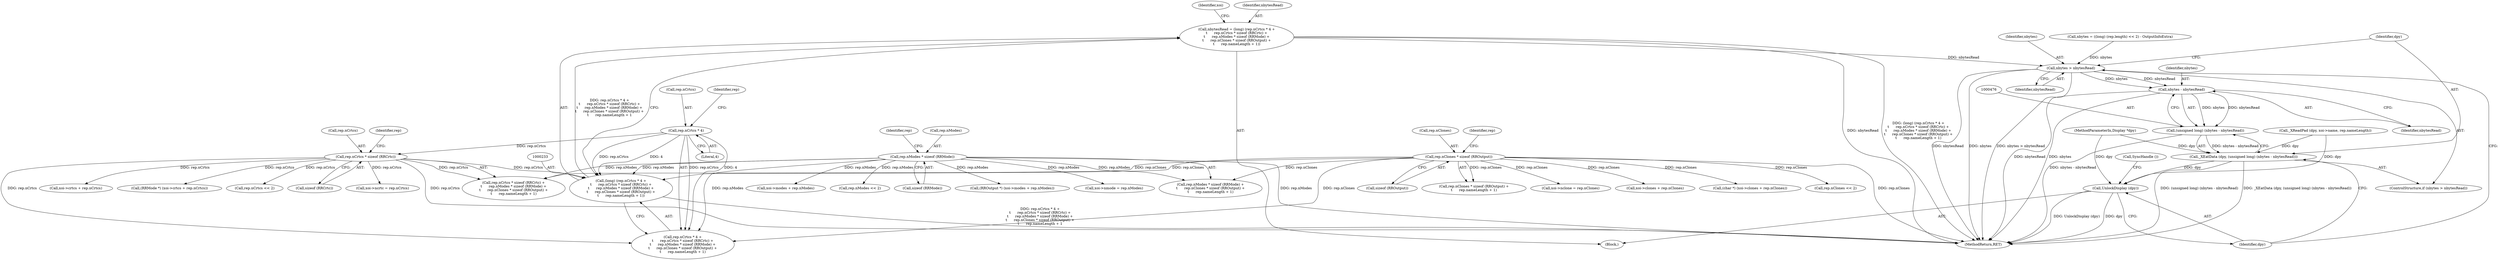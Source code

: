 digraph "0_libXrandr_a0df3e1c7728205e5c7650b2e6dce684139254a6_0@integer" {
"1000230" [label="(Call,nbytesRead = (long) (rep.nCrtcs * 4 +\n\t      rep.nCrtcs * sizeof (RRCrtc) +\n\t      rep.nModes * sizeof (RRMode) +\n\t      rep.nClones * sizeof (RROutput) +\n\t      rep.nameLength + 1))"];
"1000232" [label="(Call,(long) (rep.nCrtcs * 4 +\n\t      rep.nCrtcs * sizeof (RRCrtc) +\n\t      rep.nModes * sizeof (RRMode) +\n\t      rep.nClones * sizeof (RROutput) +\n\t      rep.nameLength + 1))"];
"1000235" [label="(Call,rep.nCrtcs * 4)"];
"1000241" [label="(Call,rep.nCrtcs * sizeof (RRCrtc))"];
"1000248" [label="(Call,rep.nModes * sizeof (RRMode))"];
"1000255" [label="(Call,rep.nClones * sizeof (RROutput))"];
"1000470" [label="(Call,nbytes > nbytesRead)"];
"1000477" [label="(Call,nbytes - nbytesRead)"];
"1000475" [label="(Call,(unsigned long) (nbytes - nbytesRead))"];
"1000473" [label="(Call,_XEatData (dpy, (unsigned long) (nbytes - nbytesRead)))"];
"1000480" [label="(Call,UnlockDisplay (dpy))"];
"1000481" [label="(Identifier,dpy)"];
"1000242" [label="(Call,rep.nCrtcs)"];
"1000387" [label="(Call,(RROutput *) (xoi->modes + rep.nModes))"];
"1000482" [label="(Call,SyncHandle ())"];
"1000250" [label="(Identifier,rep)"];
"1000243" [label="(Identifier,rep)"];
"1000349" [label="(Call,xoi->nmode = rep.nModes)"];
"1000445" [label="(Call,_XReadPad (dpy, xoi->name, rep.nameLength))"];
"1000247" [label="(Call,rep.nModes * sizeof (RRMode) +\n\t      rep.nClones * sizeof (RROutput) +\n\t      rep.nameLength + 1)"];
"1000475" [label="(Call,(unsigned long) (nbytes - nbytesRead))"];
"1000267" [label="(Identifier,xoi)"];
"1000473" [label="(Call,_XEatData (dpy, (unsigned long) (nbytes - nbytesRead)))"];
"1000257" [label="(Identifier,rep)"];
"1000232" [label="(Call,(long) (rep.nCrtcs * 4 +\n\t      rep.nCrtcs * sizeof (RRCrtc) +\n\t      rep.nModes * sizeof (RRMode) +\n\t      rep.nClones * sizeof (RROutput) +\n\t      rep.nameLength + 1))"];
"1000367" [label="(Call,(RRMode *) (xoi->crtcs + rep.nCrtcs))"];
"1000252" [label="(Call,sizeof (RRMode))"];
"1000256" [label="(Call,rep.nClones)"];
"1000478" [label="(Identifier,nbytes)"];
"1000416" [label="(Call,rep.nCrtcs << 2)"];
"1000249" [label="(Call,rep.nModes)"];
"1000487" [label="(MethodReturn,RET)"];
"1000104" [label="(MethodParameterIn,Display *dpy)"];
"1000248" [label="(Call,rep.nModes * sizeof (RRMode))"];
"1000471" [label="(Identifier,nbytes)"];
"1000474" [label="(Identifier,dpy)"];
"1000219" [label="(Call,nbytes = ((long) (rep.length) << 2) - OutputInfoExtra)"];
"1000480" [label="(Call,UnlockDisplay (dpy))"];
"1000479" [label="(Identifier,nbytesRead)"];
"1000477" [label="(Call,nbytes - nbytesRead)"];
"1000230" [label="(Call,nbytesRead = (long) (rep.nCrtcs * 4 +\n\t      rep.nCrtcs * sizeof (RRCrtc) +\n\t      rep.nModes * sizeof (RRMode) +\n\t      rep.nClones * sizeof (RROutput) +\n\t      rep.nameLength + 1))"];
"1000376" [label="(Call,xoi->nclone = rep.nClones)"];
"1000245" [label="(Call,sizeof (RRCrtc))"];
"1000402" [label="(Call,xoi->clones + rep.nClones)"];
"1000240" [label="(Call,rep.nCrtcs * sizeof (RRCrtc) +\n\t      rep.nModes * sizeof (RRMode) +\n\t      rep.nClones * sizeof (RROutput) +\n\t      rep.nameLength + 1)"];
"1000472" [label="(Identifier,nbytesRead)"];
"1000107" [label="(Block,)"];
"1000389" [label="(Call,xoi->modes + rep.nModes)"];
"1000255" [label="(Call,rep.nClones * sizeof (RROutput))"];
"1000470" [label="(Call,nbytes > nbytesRead)"];
"1000235" [label="(Call,rep.nCrtcs * 4)"];
"1000428" [label="(Call,rep.nModes << 2)"];
"1000241" [label="(Call,rep.nCrtcs * sizeof (RRCrtc))"];
"1000400" [label="(Call,(char *) (xoi->clones + rep.nClones))"];
"1000263" [label="(Identifier,rep)"];
"1000231" [label="(Identifier,nbytesRead)"];
"1000440" [label="(Call,rep.nClones << 2)"];
"1000333" [label="(Call,xoi->ncrtc = rep.nCrtcs)"];
"1000469" [label="(ControlStructure,if (nbytes > nbytesRead))"];
"1000234" [label="(Call,rep.nCrtcs * 4 +\n\t      rep.nCrtcs * sizeof (RRCrtc) +\n\t      rep.nModes * sizeof (RRMode) +\n\t      rep.nClones * sizeof (RROutput) +\n\t      rep.nameLength + 1)"];
"1000259" [label="(Call,sizeof (RROutput))"];
"1000236" [label="(Call,rep.nCrtcs)"];
"1000239" [label="(Literal,4)"];
"1000369" [label="(Call,xoi->crtcs + rep.nCrtcs)"];
"1000254" [label="(Call,rep.nClones * sizeof (RROutput) +\n\t      rep.nameLength + 1)"];
"1000230" -> "1000107"  [label="AST: "];
"1000230" -> "1000232"  [label="CFG: "];
"1000231" -> "1000230"  [label="AST: "];
"1000232" -> "1000230"  [label="AST: "];
"1000267" -> "1000230"  [label="CFG: "];
"1000230" -> "1000487"  [label="DDG: nbytesRead"];
"1000230" -> "1000487"  [label="DDG: (long) (rep.nCrtcs * 4 +\n\t      rep.nCrtcs * sizeof (RRCrtc) +\n\t      rep.nModes * sizeof (RRMode) +\n\t      rep.nClones * sizeof (RROutput) +\n\t      rep.nameLength + 1)"];
"1000232" -> "1000230"  [label="DDG: rep.nCrtcs * 4 +\n\t      rep.nCrtcs * sizeof (RRCrtc) +\n\t      rep.nModes * sizeof (RRMode) +\n\t      rep.nClones * sizeof (RROutput) +\n\t      rep.nameLength + 1"];
"1000230" -> "1000470"  [label="DDG: nbytesRead"];
"1000232" -> "1000234"  [label="CFG: "];
"1000233" -> "1000232"  [label="AST: "];
"1000234" -> "1000232"  [label="AST: "];
"1000232" -> "1000487"  [label="DDG: rep.nCrtcs * 4 +\n\t      rep.nCrtcs * sizeof (RRCrtc) +\n\t      rep.nModes * sizeof (RRMode) +\n\t      rep.nClones * sizeof (RROutput) +\n\t      rep.nameLength + 1"];
"1000235" -> "1000232"  [label="DDG: rep.nCrtcs"];
"1000235" -> "1000232"  [label="DDG: 4"];
"1000241" -> "1000232"  [label="DDG: rep.nCrtcs"];
"1000248" -> "1000232"  [label="DDG: rep.nModes"];
"1000255" -> "1000232"  [label="DDG: rep.nClones"];
"1000235" -> "1000234"  [label="AST: "];
"1000235" -> "1000239"  [label="CFG: "];
"1000236" -> "1000235"  [label="AST: "];
"1000239" -> "1000235"  [label="AST: "];
"1000243" -> "1000235"  [label="CFG: "];
"1000235" -> "1000234"  [label="DDG: rep.nCrtcs"];
"1000235" -> "1000234"  [label="DDG: 4"];
"1000235" -> "1000241"  [label="DDG: rep.nCrtcs"];
"1000241" -> "1000240"  [label="AST: "];
"1000241" -> "1000245"  [label="CFG: "];
"1000242" -> "1000241"  [label="AST: "];
"1000245" -> "1000241"  [label="AST: "];
"1000250" -> "1000241"  [label="CFG: "];
"1000241" -> "1000487"  [label="DDG: rep.nCrtcs"];
"1000241" -> "1000234"  [label="DDG: rep.nCrtcs"];
"1000241" -> "1000240"  [label="DDG: rep.nCrtcs"];
"1000241" -> "1000333"  [label="DDG: rep.nCrtcs"];
"1000241" -> "1000367"  [label="DDG: rep.nCrtcs"];
"1000241" -> "1000369"  [label="DDG: rep.nCrtcs"];
"1000241" -> "1000416"  [label="DDG: rep.nCrtcs"];
"1000248" -> "1000247"  [label="AST: "];
"1000248" -> "1000252"  [label="CFG: "];
"1000249" -> "1000248"  [label="AST: "];
"1000252" -> "1000248"  [label="AST: "];
"1000257" -> "1000248"  [label="CFG: "];
"1000248" -> "1000487"  [label="DDG: rep.nModes"];
"1000248" -> "1000234"  [label="DDG: rep.nModes"];
"1000248" -> "1000240"  [label="DDG: rep.nModes"];
"1000248" -> "1000247"  [label="DDG: rep.nModes"];
"1000248" -> "1000349"  [label="DDG: rep.nModes"];
"1000248" -> "1000387"  [label="DDG: rep.nModes"];
"1000248" -> "1000389"  [label="DDG: rep.nModes"];
"1000248" -> "1000428"  [label="DDG: rep.nModes"];
"1000255" -> "1000254"  [label="AST: "];
"1000255" -> "1000259"  [label="CFG: "];
"1000256" -> "1000255"  [label="AST: "];
"1000259" -> "1000255"  [label="AST: "];
"1000263" -> "1000255"  [label="CFG: "];
"1000255" -> "1000487"  [label="DDG: rep.nClones"];
"1000255" -> "1000234"  [label="DDG: rep.nClones"];
"1000255" -> "1000240"  [label="DDG: rep.nClones"];
"1000255" -> "1000247"  [label="DDG: rep.nClones"];
"1000255" -> "1000254"  [label="DDG: rep.nClones"];
"1000255" -> "1000376"  [label="DDG: rep.nClones"];
"1000255" -> "1000400"  [label="DDG: rep.nClones"];
"1000255" -> "1000402"  [label="DDG: rep.nClones"];
"1000255" -> "1000440"  [label="DDG: rep.nClones"];
"1000470" -> "1000469"  [label="AST: "];
"1000470" -> "1000472"  [label="CFG: "];
"1000471" -> "1000470"  [label="AST: "];
"1000472" -> "1000470"  [label="AST: "];
"1000474" -> "1000470"  [label="CFG: "];
"1000481" -> "1000470"  [label="CFG: "];
"1000470" -> "1000487"  [label="DDG: nbytesRead"];
"1000470" -> "1000487"  [label="DDG: nbytes"];
"1000470" -> "1000487"  [label="DDG: nbytes > nbytesRead"];
"1000219" -> "1000470"  [label="DDG: nbytes"];
"1000470" -> "1000477"  [label="DDG: nbytes"];
"1000470" -> "1000477"  [label="DDG: nbytesRead"];
"1000477" -> "1000475"  [label="AST: "];
"1000477" -> "1000479"  [label="CFG: "];
"1000478" -> "1000477"  [label="AST: "];
"1000479" -> "1000477"  [label="AST: "];
"1000475" -> "1000477"  [label="CFG: "];
"1000477" -> "1000487"  [label="DDG: nbytesRead"];
"1000477" -> "1000487"  [label="DDG: nbytes"];
"1000477" -> "1000475"  [label="DDG: nbytes"];
"1000477" -> "1000475"  [label="DDG: nbytesRead"];
"1000475" -> "1000473"  [label="AST: "];
"1000476" -> "1000475"  [label="AST: "];
"1000473" -> "1000475"  [label="CFG: "];
"1000475" -> "1000487"  [label="DDG: nbytes - nbytesRead"];
"1000475" -> "1000473"  [label="DDG: nbytes - nbytesRead"];
"1000473" -> "1000469"  [label="AST: "];
"1000474" -> "1000473"  [label="AST: "];
"1000481" -> "1000473"  [label="CFG: "];
"1000473" -> "1000487"  [label="DDG: (unsigned long) (nbytes - nbytesRead)"];
"1000473" -> "1000487"  [label="DDG: _XEatData (dpy, (unsigned long) (nbytes - nbytesRead))"];
"1000445" -> "1000473"  [label="DDG: dpy"];
"1000104" -> "1000473"  [label="DDG: dpy"];
"1000473" -> "1000480"  [label="DDG: dpy"];
"1000480" -> "1000107"  [label="AST: "];
"1000480" -> "1000481"  [label="CFG: "];
"1000481" -> "1000480"  [label="AST: "];
"1000482" -> "1000480"  [label="CFG: "];
"1000480" -> "1000487"  [label="DDG: UnlockDisplay (dpy)"];
"1000480" -> "1000487"  [label="DDG: dpy"];
"1000445" -> "1000480"  [label="DDG: dpy"];
"1000104" -> "1000480"  [label="DDG: dpy"];
}
